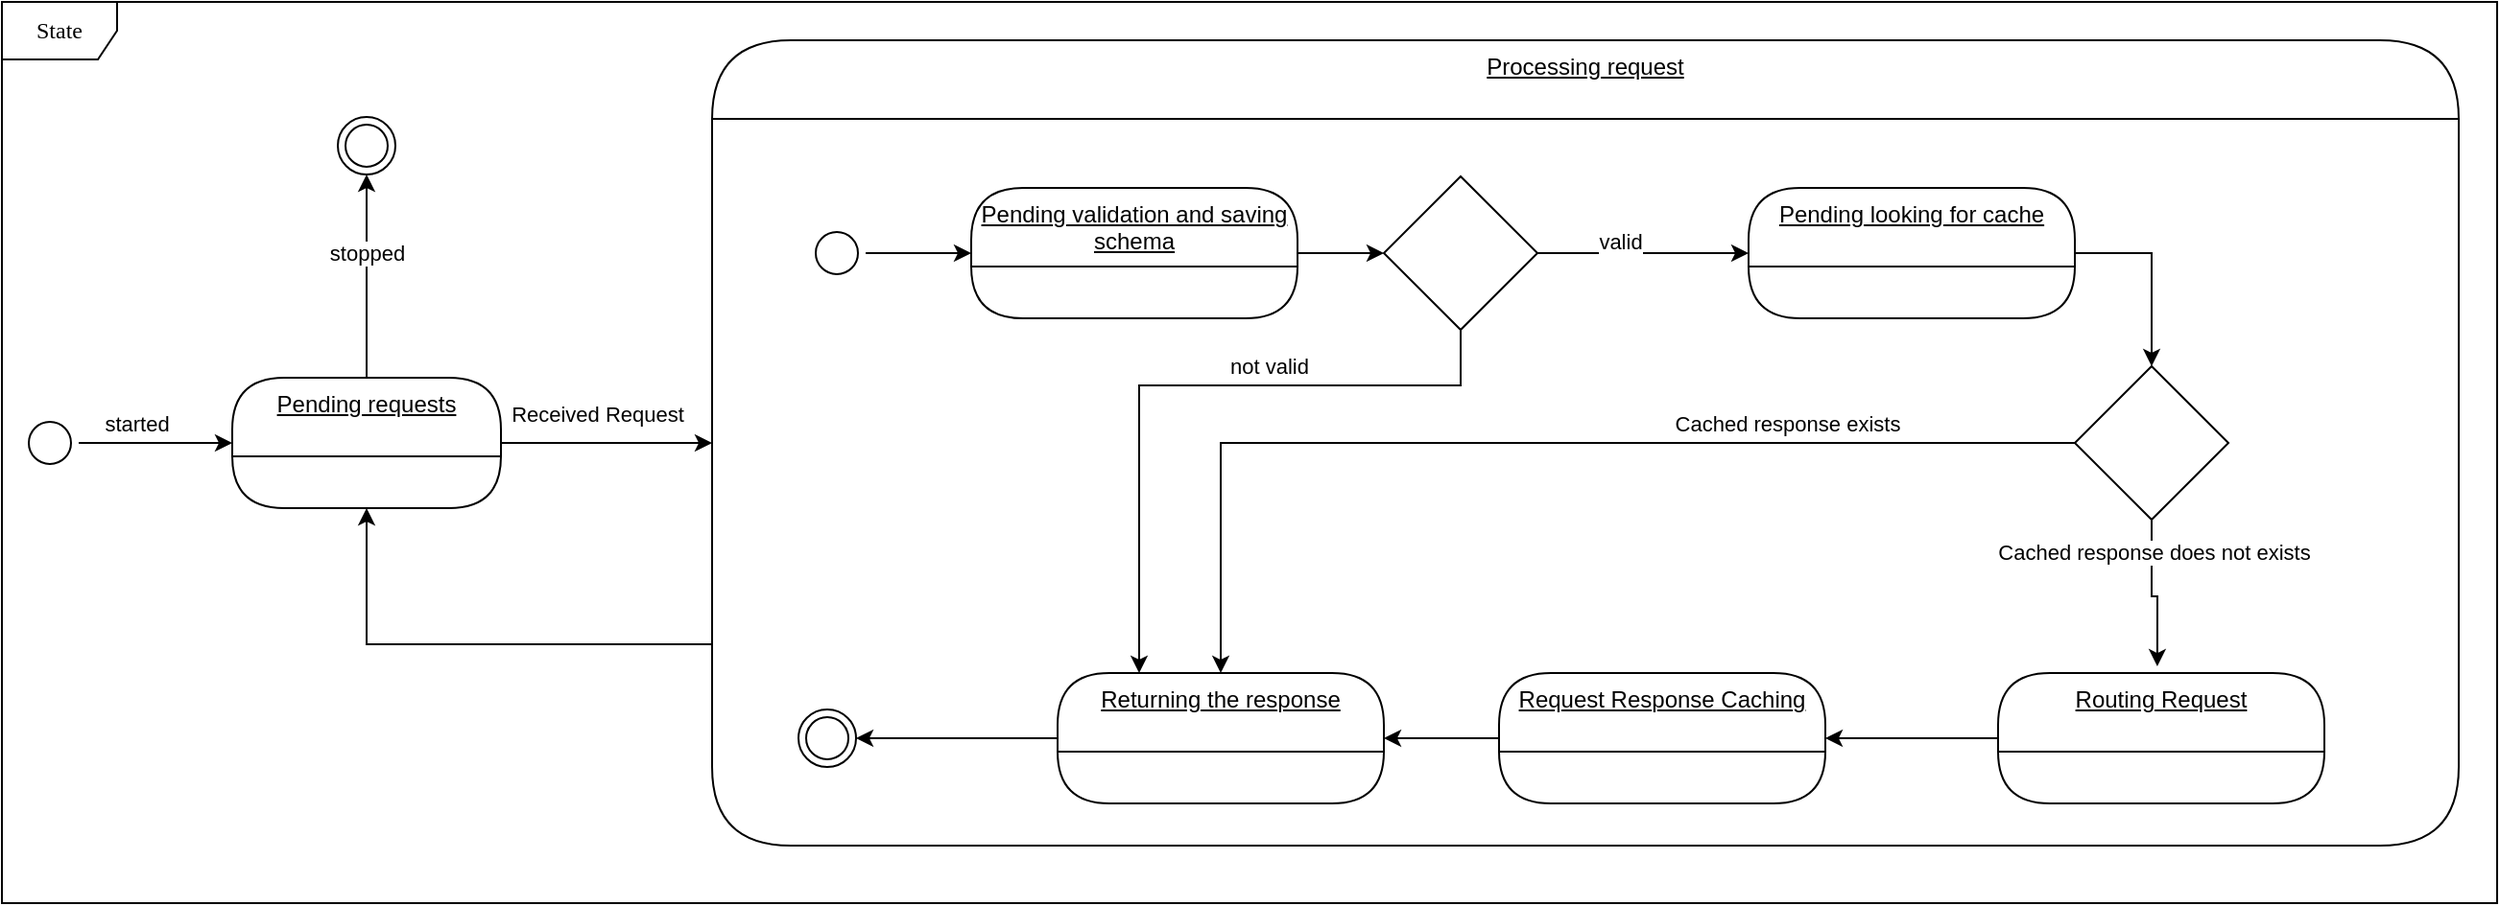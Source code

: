 <mxfile version="22.1.2" type="device">
  <diagram name="Page-1" id="58cdce13-f638-feb5-8d6f-7d28b1aa9fa0">
    <mxGraphModel dx="2680" dy="2410" grid="1" gridSize="10" guides="1" tooltips="1" connect="1" arrows="1" fold="1" page="1" pageScale="1" pageWidth="1100" pageHeight="850" background="none" math="0" shadow="0">
      <root>
        <mxCell id="0" />
        <mxCell id="1" parent="0" />
        <mxCell id="sZcx_ukak52XP6bxzXwW-17" style="edgeStyle=orthogonalEdgeStyle;rounded=0;orthogonalLoop=1;jettySize=auto;html=1;entryX=0;entryY=0.5;entryDx=0;entryDy=0;" edge="1" parent="1" source="382b91b5511bd0f7-1" target="sZcx_ukak52XP6bxzXwW-1">
          <mxGeometry relative="1" as="geometry" />
        </mxCell>
        <mxCell id="sZcx_ukak52XP6bxzXwW-18" value="started" style="edgeLabel;html=1;align=center;verticalAlign=middle;resizable=0;points=[];" vertex="1" connectable="0" parent="sZcx_ukak52XP6bxzXwW-17">
          <mxGeometry x="-0.658" y="-2" relative="1" as="geometry">
            <mxPoint x="16" y="-12" as="offset" />
          </mxGeometry>
        </mxCell>
        <mxCell id="382b91b5511bd0f7-1" value="" style="ellipse;html=1;shape=startState;rounded=1;shadow=0;comic=0;labelBackgroundColor=none;fontFamily=Verdana;fontSize=12;align=center;direction=south;" parent="1" vertex="1">
          <mxGeometry x="130" y="135" width="30" height="30" as="geometry" />
        </mxCell>
        <mxCell id="2a3bc250acf0617d-8" value="State" style="shape=umlFrame;whiteSpace=wrap;html=1;rounded=1;shadow=0;comic=0;labelBackgroundColor=none;strokeWidth=1;fontFamily=Verdana;fontSize=12;align=center;" parent="1" vertex="1">
          <mxGeometry x="120" y="-80" width="1300" height="470" as="geometry" />
        </mxCell>
        <mxCell id="sZcx_ukak52XP6bxzXwW-19" style="edgeStyle=orthogonalEdgeStyle;rounded=0;orthogonalLoop=1;jettySize=auto;html=1;entryX=0;entryY=0.5;entryDx=0;entryDy=0;" edge="1" parent="1" source="sZcx_ukak52XP6bxzXwW-1" target="sZcx_ukak52XP6bxzXwW-2">
          <mxGeometry relative="1" as="geometry" />
        </mxCell>
        <mxCell id="sZcx_ukak52XP6bxzXwW-20" value="Received Request" style="edgeLabel;html=1;align=center;verticalAlign=middle;resizable=0;points=[];" vertex="1" connectable="0" parent="sZcx_ukak52XP6bxzXwW-19">
          <mxGeometry x="0.196" y="-1" relative="1" as="geometry">
            <mxPoint x="-16" y="-16" as="offset" />
          </mxGeometry>
        </mxCell>
        <mxCell id="sZcx_ukak52XP6bxzXwW-1" value="Pending requests" style="swimlane;fontStyle=4;align=center;verticalAlign=top;childLayout=stackLayout;horizontal=1;startSize=41;horizontalStack=0;resizeParent=1;resizeParentMax=0;resizeLast=0;collapsible=0;marginBottom=0;html=1;rounded=1;absoluteArcSize=1;arcSize=140;whiteSpace=wrap;" vertex="1" parent="1">
          <mxGeometry x="240" y="116" width="140" height="68" as="geometry" />
        </mxCell>
        <mxCell id="sZcx_ukak52XP6bxzXwW-37" style="edgeStyle=orthogonalEdgeStyle;rounded=0;orthogonalLoop=1;jettySize=auto;html=1;exitX=0;exitY=0.75;exitDx=0;exitDy=0;entryX=0.5;entryY=1;entryDx=0;entryDy=0;" edge="1" parent="1" source="sZcx_ukak52XP6bxzXwW-2" target="sZcx_ukak52XP6bxzXwW-1">
          <mxGeometry relative="1" as="geometry">
            <Array as="points">
              <mxPoint x="310" y="255" />
            </Array>
          </mxGeometry>
        </mxCell>
        <mxCell id="sZcx_ukak52XP6bxzXwW-38" style="edgeStyle=orthogonalEdgeStyle;rounded=0;orthogonalLoop=1;jettySize=auto;html=1;entryX=0.5;entryY=1;entryDx=0;entryDy=0;exitX=0.5;exitY=0;exitDx=0;exitDy=0;" edge="1" parent="1" source="sZcx_ukak52XP6bxzXwW-1" target="sZcx_ukak52XP6bxzXwW-39">
          <mxGeometry relative="1" as="geometry">
            <mxPoint x="945" y="430" as="targetPoint" />
          </mxGeometry>
        </mxCell>
        <mxCell id="sZcx_ukak52XP6bxzXwW-40" value="stopped" style="edgeLabel;html=1;align=center;verticalAlign=middle;resizable=0;points=[];" vertex="1" connectable="0" parent="sZcx_ukak52XP6bxzXwW-38">
          <mxGeometry x="0.2" y="-1" relative="1" as="geometry">
            <mxPoint x="-1" y="-2" as="offset" />
          </mxGeometry>
        </mxCell>
        <mxCell id="sZcx_ukak52XP6bxzXwW-2" value="Processing request" style="swimlane;fontStyle=4;align=center;verticalAlign=top;childLayout=stackLayout;horizontal=1;startSize=41;horizontalStack=0;resizeParent=1;resizeParentMax=0;resizeLast=0;collapsible=0;marginBottom=0;html=1;rounded=1;absoluteArcSize=1;arcSize=140;whiteSpace=wrap;" vertex="1" parent="1">
          <mxGeometry x="490" y="-60" width="910" height="420" as="geometry" />
        </mxCell>
        <mxCell id="sZcx_ukak52XP6bxzXwW-11" style="edgeStyle=orthogonalEdgeStyle;rounded=0;orthogonalLoop=1;jettySize=auto;html=1;entryX=1;entryY=0.5;entryDx=0;entryDy=0;" edge="1" parent="1" source="sZcx_ukak52XP6bxzXwW-27" target="sZcx_ukak52XP6bxzXwW-7">
          <mxGeometry relative="1" as="geometry" />
        </mxCell>
        <mxCell id="sZcx_ukak52XP6bxzXwW-4" value="Pending validation and saving schema" style="swimlane;fontStyle=4;align=center;verticalAlign=top;childLayout=stackLayout;horizontal=1;startSize=41;horizontalStack=0;resizeParent=1;resizeParentMax=0;resizeLast=0;collapsible=0;marginBottom=0;html=1;rounded=1;absoluteArcSize=1;arcSize=170;whiteSpace=wrap;" vertex="1" parent="1">
          <mxGeometry x="625" y="17" width="170" height="68" as="geometry" />
        </mxCell>
        <mxCell id="sZcx_ukak52XP6bxzXwW-10" style="edgeStyle=orthogonalEdgeStyle;rounded=0;orthogonalLoop=1;jettySize=auto;html=1;entryX=0;entryY=0.5;entryDx=0;entryDy=0;" edge="1" parent="1" source="sZcx_ukak52XP6bxzXwW-6" target="sZcx_ukak52XP6bxzXwW-4">
          <mxGeometry relative="1" as="geometry">
            <mxPoint x="640" y="51" as="targetPoint" />
          </mxGeometry>
        </mxCell>
        <mxCell id="sZcx_ukak52XP6bxzXwW-6" value="" style="ellipse;html=1;shape=startState;rounded=1;shadow=0;comic=0;labelBackgroundColor=none;fontFamily=Verdana;fontSize=12;align=center;direction=south;" vertex="1" parent="1">
          <mxGeometry x="540" y="36" width="30" height="30" as="geometry" />
        </mxCell>
        <mxCell id="sZcx_ukak52XP6bxzXwW-7" value="" style="ellipse;html=1;shape=endState;rounded=1;shadow=0;comic=0;labelBackgroundColor=none;fontFamily=Verdana;fontSize=12;align=center;" vertex="1" parent="1">
          <mxGeometry x="535" y="289" width="30" height="30" as="geometry" />
        </mxCell>
        <mxCell id="sZcx_ukak52XP6bxzXwW-14" value="" style="edgeStyle=orthogonalEdgeStyle;rounded=0;orthogonalLoop=1;jettySize=auto;html=1;entryX=0.488;entryY=-0.051;entryDx=0;entryDy=0;entryPerimeter=0;" edge="1" parent="1" source="sZcx_ukak52XP6bxzXwW-24" target="sZcx_ukak52XP6bxzXwW-13">
          <mxGeometry relative="1" as="geometry">
            <mxPoint x="1010" y="51" as="sourcePoint" />
            <mxPoint x="1310" y="51" as="targetPoint" />
          </mxGeometry>
        </mxCell>
        <mxCell id="sZcx_ukak52XP6bxzXwW-31" value="Cached response does not exists" style="edgeLabel;html=1;align=center;verticalAlign=middle;resizable=0;points=[];" vertex="1" connectable="0" parent="sZcx_ukak52XP6bxzXwW-14">
          <mxGeometry x="-0.576" y="1" relative="1" as="geometry">
            <mxPoint as="offset" />
          </mxGeometry>
        </mxCell>
        <mxCell id="sZcx_ukak52XP6bxzXwW-13" value="Routing Request" style="swimlane;fontStyle=4;align=center;verticalAlign=top;childLayout=stackLayout;horizontal=1;startSize=41;horizontalStack=0;resizeParent=1;resizeParentMax=0;resizeLast=0;collapsible=0;marginBottom=0;html=1;rounded=1;absoluteArcSize=1;arcSize=140;whiteSpace=wrap;" vertex="1" parent="1">
          <mxGeometry x="1160" y="270" width="170" height="68" as="geometry" />
        </mxCell>
        <mxCell id="sZcx_ukak52XP6bxzXwW-16" value="" style="edgeStyle=orthogonalEdgeStyle;rounded=0;orthogonalLoop=1;jettySize=auto;html=1;entryX=1;entryY=0.5;entryDx=0;entryDy=0;" edge="1" parent="1" source="sZcx_ukak52XP6bxzXwW-13" target="sZcx_ukak52XP6bxzXwW-15">
          <mxGeometry relative="1" as="geometry">
            <mxPoint x="1250" y="51" as="sourcePoint" />
            <mxPoint x="1460" y="51" as="targetPoint" />
          </mxGeometry>
        </mxCell>
        <mxCell id="sZcx_ukak52XP6bxzXwW-15" value="Request Response Caching" style="swimlane;fontStyle=4;align=center;verticalAlign=top;childLayout=stackLayout;horizontal=1;startSize=41;horizontalStack=0;resizeParent=1;resizeParentMax=0;resizeLast=0;collapsible=0;marginBottom=0;html=1;rounded=1;absoluteArcSize=1;arcSize=140;whiteSpace=wrap;" vertex="1" parent="1">
          <mxGeometry x="900" y="270" width="170" height="68" as="geometry" />
        </mxCell>
        <mxCell id="sZcx_ukak52XP6bxzXwW-23" value="" style="edgeStyle=orthogonalEdgeStyle;rounded=0;orthogonalLoop=1;jettySize=auto;html=1;entryX=0.5;entryY=0;entryDx=0;entryDy=0;exitX=1;exitY=0.5;exitDx=0;exitDy=0;" edge="1" parent="1" source="sZcx_ukak52XP6bxzXwW-25" target="sZcx_ukak52XP6bxzXwW-24">
          <mxGeometry relative="1" as="geometry">
            <mxPoint x="795" y="51" as="sourcePoint" />
            <mxPoint x="923" y="133" as="targetPoint" />
          </mxGeometry>
        </mxCell>
        <mxCell id="sZcx_ukak52XP6bxzXwW-29" style="edgeStyle=orthogonalEdgeStyle;rounded=0;orthogonalLoop=1;jettySize=auto;html=1;entryX=0.5;entryY=0;entryDx=0;entryDy=0;" edge="1" parent="1" source="sZcx_ukak52XP6bxzXwW-24" target="sZcx_ukak52XP6bxzXwW-27">
          <mxGeometry relative="1" as="geometry" />
        </mxCell>
        <mxCell id="sZcx_ukak52XP6bxzXwW-30" value="Cached response exists" style="edgeLabel;html=1;align=center;verticalAlign=middle;resizable=0;points=[];" vertex="1" connectable="0" parent="sZcx_ukak52XP6bxzXwW-29">
          <mxGeometry x="-0.45" y="-2" relative="1" as="geometry">
            <mxPoint x="5" y="-8" as="offset" />
          </mxGeometry>
        </mxCell>
        <mxCell id="sZcx_ukak52XP6bxzXwW-24" value="" style="rhombus;whiteSpace=wrap;html=1;" vertex="1" parent="1">
          <mxGeometry x="1200" y="110" width="80" height="80" as="geometry" />
        </mxCell>
        <mxCell id="sZcx_ukak52XP6bxzXwW-26" value="" style="edgeStyle=orthogonalEdgeStyle;rounded=0;orthogonalLoop=1;jettySize=auto;html=1;entryX=0;entryY=0.5;entryDx=0;entryDy=0;" edge="1" parent="1" source="sZcx_ukak52XP6bxzXwW-32" target="sZcx_ukak52XP6bxzXwW-25">
          <mxGeometry relative="1" as="geometry">
            <mxPoint x="795" y="51" as="sourcePoint" />
            <mxPoint x="1110" y="90" as="targetPoint" />
          </mxGeometry>
        </mxCell>
        <mxCell id="sZcx_ukak52XP6bxzXwW-36" value="valid" style="edgeLabel;html=1;align=center;verticalAlign=middle;resizable=0;points=[];" vertex="1" connectable="0" parent="sZcx_ukak52XP6bxzXwW-26">
          <mxGeometry x="-0.226" y="2" relative="1" as="geometry">
            <mxPoint y="-4" as="offset" />
          </mxGeometry>
        </mxCell>
        <mxCell id="sZcx_ukak52XP6bxzXwW-25" value="Pending looking for cache" style="swimlane;fontStyle=4;align=center;verticalAlign=top;childLayout=stackLayout;horizontal=1;startSize=41;horizontalStack=0;resizeParent=1;resizeParentMax=0;resizeLast=0;collapsible=0;marginBottom=0;html=1;rounded=1;absoluteArcSize=1;arcSize=144;whiteSpace=wrap;" vertex="1" parent="1">
          <mxGeometry x="1030" y="17" width="170" height="68" as="geometry" />
        </mxCell>
        <mxCell id="sZcx_ukak52XP6bxzXwW-28" value="" style="edgeStyle=orthogonalEdgeStyle;rounded=0;orthogonalLoop=1;jettySize=auto;html=1;entryX=1;entryY=0.5;entryDx=0;entryDy=0;" edge="1" parent="1" source="sZcx_ukak52XP6bxzXwW-15" target="sZcx_ukak52XP6bxzXwW-27">
          <mxGeometry relative="1" as="geometry">
            <mxPoint x="1020" y="204" as="sourcePoint" />
            <mxPoint x="570" y="170" as="targetPoint" />
          </mxGeometry>
        </mxCell>
        <mxCell id="sZcx_ukak52XP6bxzXwW-27" value="Returning the response" style="swimlane;fontStyle=4;align=center;verticalAlign=top;childLayout=stackLayout;horizontal=1;startSize=41;horizontalStack=0;resizeParent=1;resizeParentMax=0;resizeLast=0;collapsible=0;marginBottom=0;html=1;rounded=1;absoluteArcSize=1;arcSize=140;whiteSpace=wrap;" vertex="1" parent="1">
          <mxGeometry x="670" y="270" width="170" height="68" as="geometry" />
        </mxCell>
        <mxCell id="sZcx_ukak52XP6bxzXwW-33" value="" style="edgeStyle=orthogonalEdgeStyle;rounded=0;orthogonalLoop=1;jettySize=auto;html=1;entryX=0;entryY=0.5;entryDx=0;entryDy=0;" edge="1" parent="1" source="sZcx_ukak52XP6bxzXwW-4" target="sZcx_ukak52XP6bxzXwW-32">
          <mxGeometry relative="1" as="geometry">
            <mxPoint x="795" y="51" as="sourcePoint" />
            <mxPoint x="1030" y="51" as="targetPoint" />
          </mxGeometry>
        </mxCell>
        <mxCell id="sZcx_ukak52XP6bxzXwW-34" style="edgeStyle=orthogonalEdgeStyle;rounded=0;orthogonalLoop=1;jettySize=auto;html=1;entryX=0.25;entryY=0;entryDx=0;entryDy=0;" edge="1" parent="1" source="sZcx_ukak52XP6bxzXwW-32" target="sZcx_ukak52XP6bxzXwW-27">
          <mxGeometry relative="1" as="geometry">
            <Array as="points">
              <mxPoint x="880" y="120" />
              <mxPoint x="712" y="120" />
            </Array>
          </mxGeometry>
        </mxCell>
        <mxCell id="sZcx_ukak52XP6bxzXwW-35" value="not valid" style="edgeLabel;html=1;align=center;verticalAlign=middle;resizable=0;points=[];" vertex="1" connectable="0" parent="sZcx_ukak52XP6bxzXwW-34">
          <mxGeometry x="-0.179" y="-2" relative="1" as="geometry">
            <mxPoint x="13" y="-8" as="offset" />
          </mxGeometry>
        </mxCell>
        <mxCell id="sZcx_ukak52XP6bxzXwW-32" value="" style="rhombus;whiteSpace=wrap;html=1;" vertex="1" parent="1">
          <mxGeometry x="840" y="11" width="80" height="80" as="geometry" />
        </mxCell>
        <mxCell id="sZcx_ukak52XP6bxzXwW-39" value="" style="ellipse;html=1;shape=endState;rounded=1;shadow=0;comic=0;labelBackgroundColor=none;fontFamily=Verdana;fontSize=12;align=center;" vertex="1" parent="1">
          <mxGeometry x="295" y="-20" width="30" height="30" as="geometry" />
        </mxCell>
      </root>
    </mxGraphModel>
  </diagram>
</mxfile>
